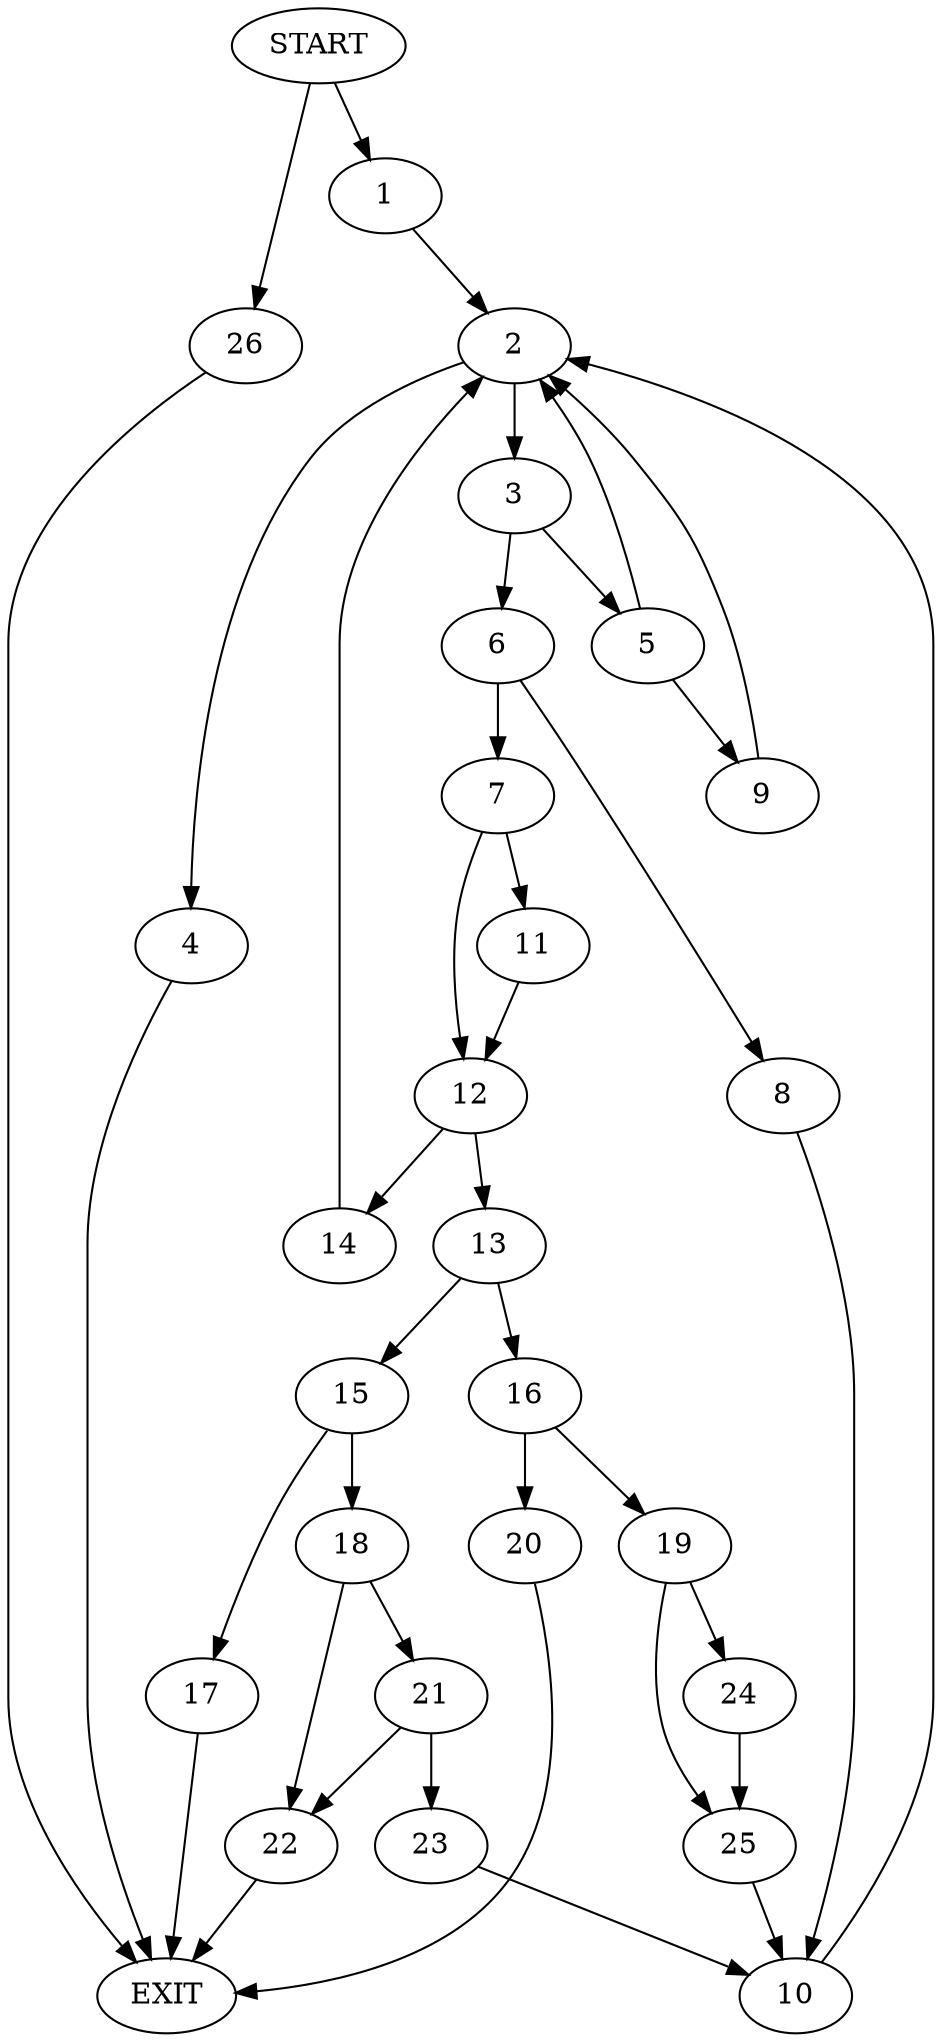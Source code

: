 digraph {
0 [label="START"]
27 [label="EXIT"]
0 -> 1
1 -> 2
2 -> 3
2 -> 4
3 -> 5
3 -> 6
4 -> 27
6 -> 7
6 -> 8
5 -> 9
5 -> 2
9 -> 2
8 -> 10
7 -> 11
7 -> 12
10 -> 2
12 -> 13
12 -> 14
11 -> 12
13 -> 15
13 -> 16
14 -> 2
15 -> 17
15 -> 18
16 -> 19
16 -> 20
18 -> 21
18 -> 22
17 -> 27
22 -> 27
21 -> 23
21 -> 22
23 -> 10
20 -> 27
19 -> 24
19 -> 25
25 -> 10
24 -> 25
0 -> 26
26 -> 27
}
